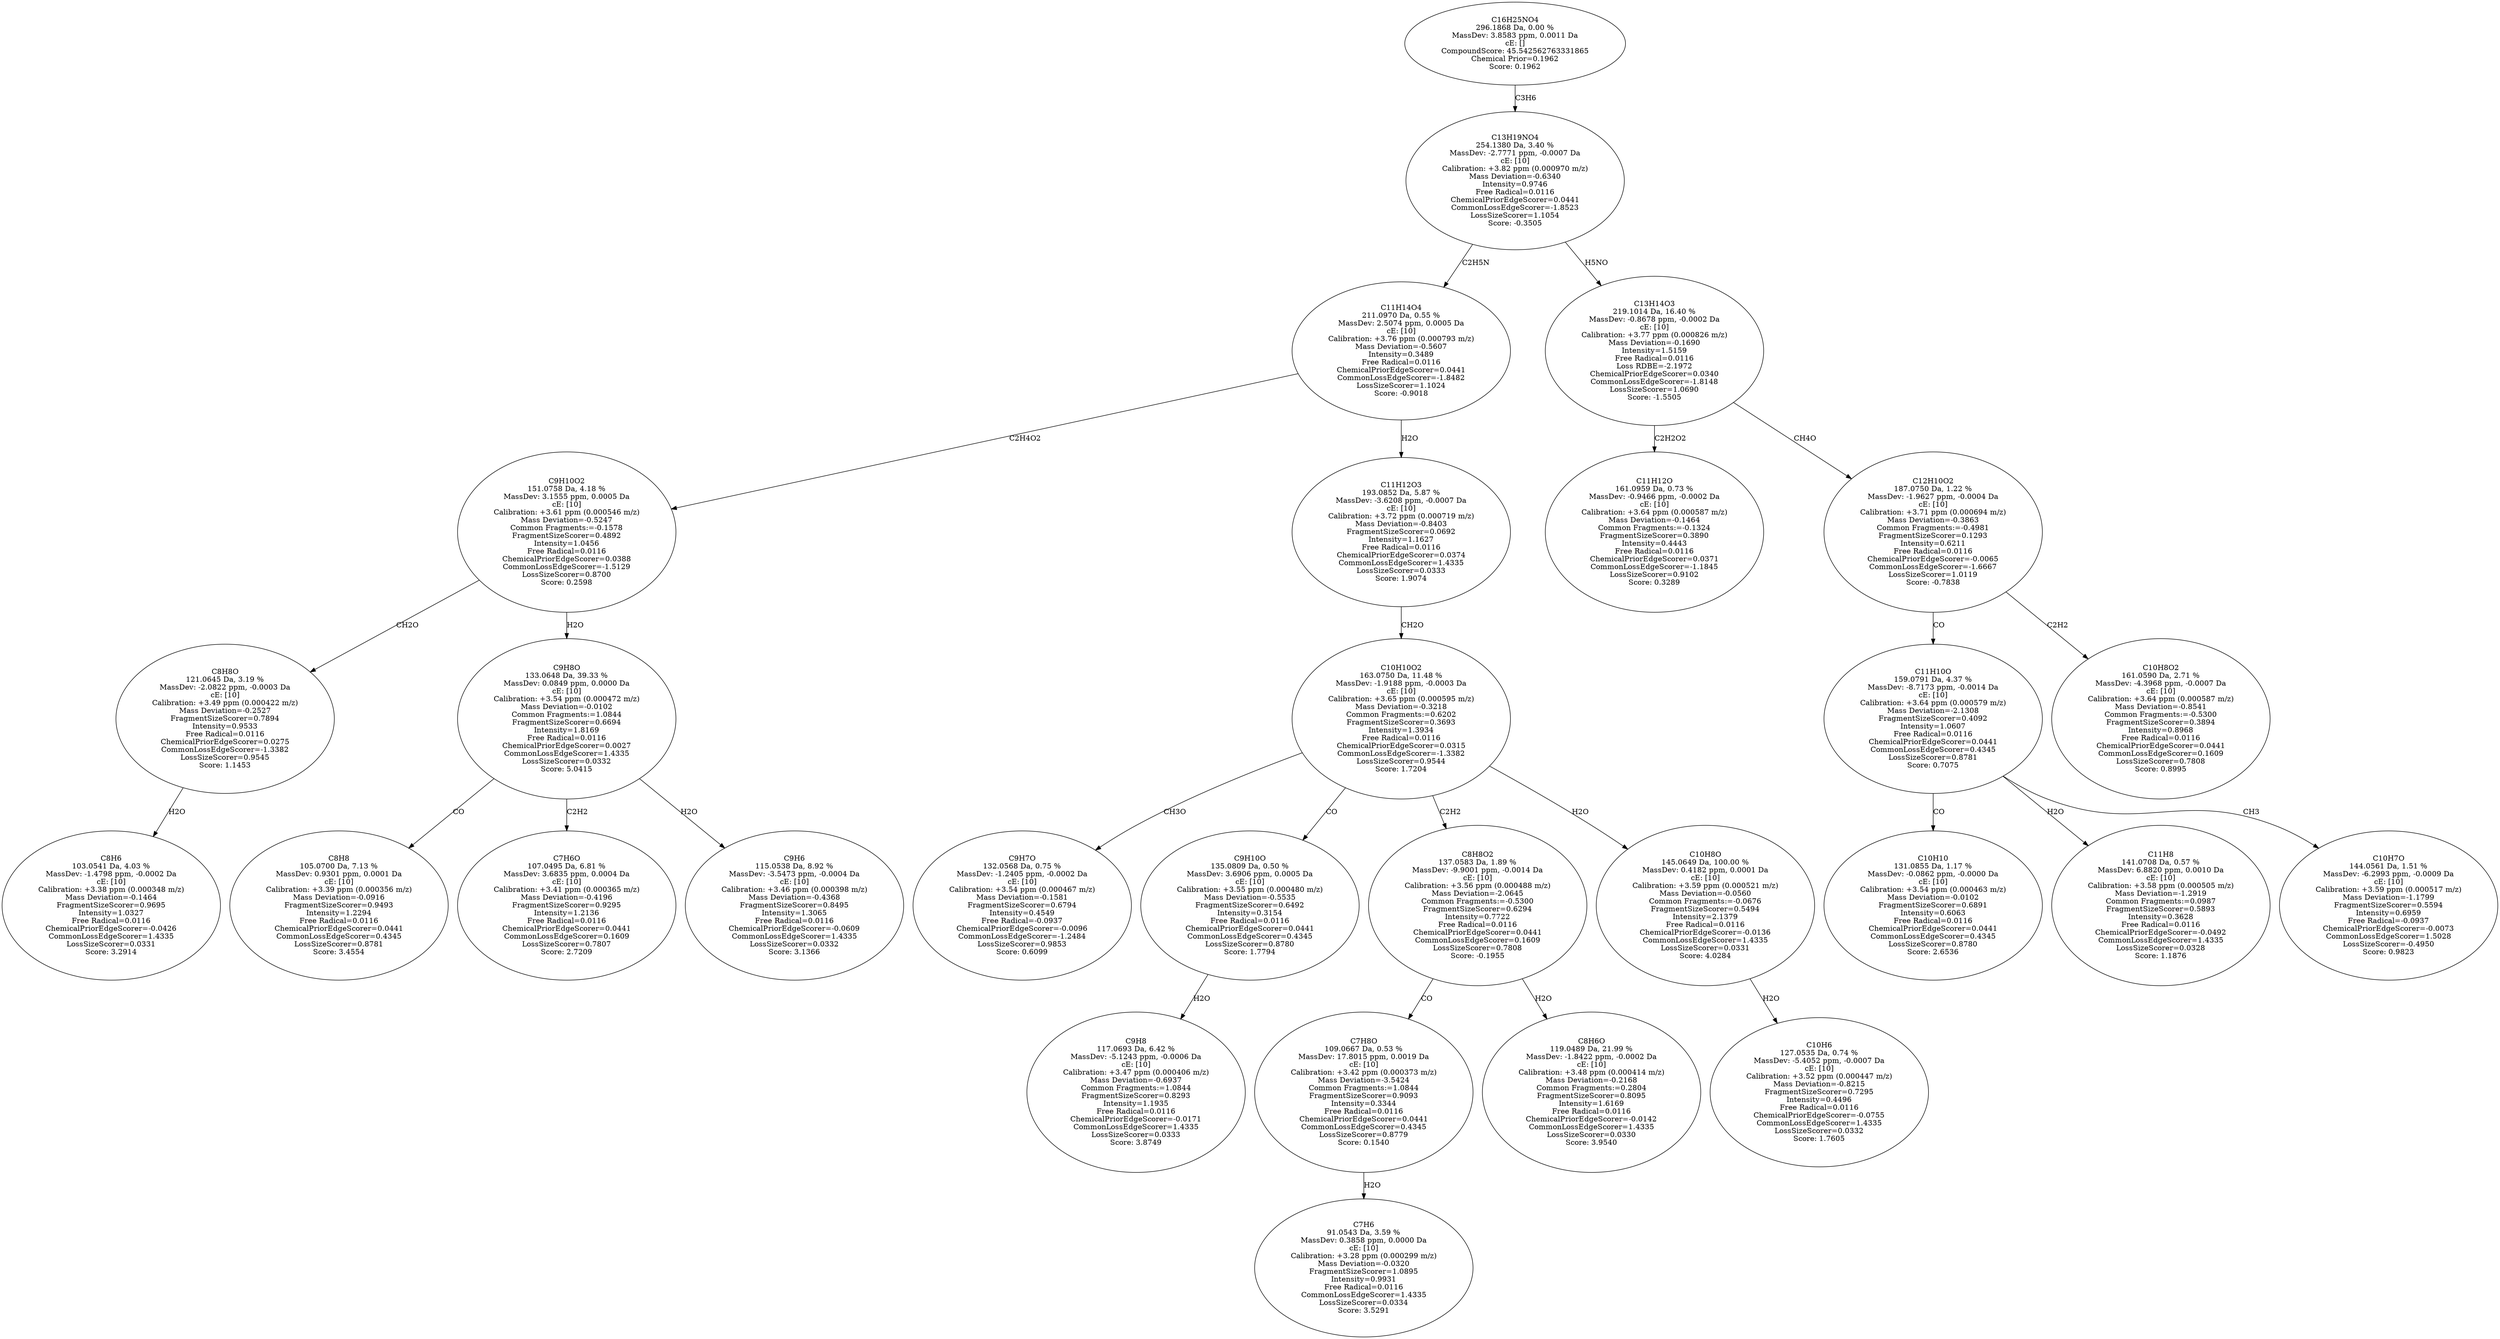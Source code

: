 strict digraph {
v1 [label="C8H6\n103.0541 Da, 4.03 %\nMassDev: -1.4798 ppm, -0.0002 Da\ncE: [10]\nCalibration: +3.38 ppm (0.000348 m/z)\nMass Deviation=-0.1464\nFragmentSizeScorer=0.9695\nIntensity=1.0327\nFree Radical=0.0116\nChemicalPriorEdgeScorer=-0.0426\nCommonLossEdgeScorer=1.4335\nLossSizeScorer=0.0331\nScore: 3.2914"];
v2 [label="C8H8O\n121.0645 Da, 3.19 %\nMassDev: -2.0822 ppm, -0.0003 Da\ncE: [10]\nCalibration: +3.49 ppm (0.000422 m/z)\nMass Deviation=-0.2527\nFragmentSizeScorer=0.7894\nIntensity=0.9533\nFree Radical=0.0116\nChemicalPriorEdgeScorer=0.0275\nCommonLossEdgeScorer=-1.3382\nLossSizeScorer=0.9545\nScore: 1.1453"];
v3 [label="C8H8\n105.0700 Da, 7.13 %\nMassDev: 0.9301 ppm, 0.0001 Da\ncE: [10]\nCalibration: +3.39 ppm (0.000356 m/z)\nMass Deviation=-0.0916\nFragmentSizeScorer=0.9493\nIntensity=1.2294\nFree Radical=0.0116\nChemicalPriorEdgeScorer=0.0441\nCommonLossEdgeScorer=0.4345\nLossSizeScorer=0.8781\nScore: 3.4554"];
v4 [label="C7H6O\n107.0495 Da, 6.81 %\nMassDev: 3.6835 ppm, 0.0004 Da\ncE: [10]\nCalibration: +3.41 ppm (0.000365 m/z)\nMass Deviation=-0.4196\nFragmentSizeScorer=0.9295\nIntensity=1.2136\nFree Radical=0.0116\nChemicalPriorEdgeScorer=0.0441\nCommonLossEdgeScorer=0.1609\nLossSizeScorer=0.7807\nScore: 2.7209"];
v5 [label="C9H6\n115.0538 Da, 8.92 %\nMassDev: -3.5473 ppm, -0.0004 Da\ncE: [10]\nCalibration: +3.46 ppm (0.000398 m/z)\nMass Deviation=-0.4368\nFragmentSizeScorer=0.8495\nIntensity=1.3065\nFree Radical=0.0116\nChemicalPriorEdgeScorer=-0.0609\nCommonLossEdgeScorer=1.4335\nLossSizeScorer=0.0332\nScore: 3.1366"];
v6 [label="C9H8O\n133.0648 Da, 39.33 %\nMassDev: 0.0849 ppm, 0.0000 Da\ncE: [10]\nCalibration: +3.54 ppm (0.000472 m/z)\nMass Deviation=-0.0102\nCommon Fragments:=1.0844\nFragmentSizeScorer=0.6694\nIntensity=1.8169\nFree Radical=0.0116\nChemicalPriorEdgeScorer=0.0027\nCommonLossEdgeScorer=1.4335\nLossSizeScorer=0.0332\nScore: 5.0415"];
v7 [label="C9H10O2\n151.0758 Da, 4.18 %\nMassDev: 3.1555 ppm, 0.0005 Da\ncE: [10]\nCalibration: +3.61 ppm (0.000546 m/z)\nMass Deviation=-0.5247\nCommon Fragments:=-0.1578\nFragmentSizeScorer=0.4892\nIntensity=1.0456\nFree Radical=0.0116\nChemicalPriorEdgeScorer=0.0388\nCommonLossEdgeScorer=-1.5129\nLossSizeScorer=0.8700\nScore: 0.2598"];
v8 [label="C9H7O\n132.0568 Da, 0.75 %\nMassDev: -1.2405 ppm, -0.0002 Da\ncE: [10]\nCalibration: +3.54 ppm (0.000467 m/z)\nMass Deviation=-0.1581\nFragmentSizeScorer=0.6794\nIntensity=0.4549\nFree Radical=-0.0937\nChemicalPriorEdgeScorer=-0.0096\nCommonLossEdgeScorer=-1.2484\nLossSizeScorer=0.9853\nScore: 0.6099"];
v9 [label="C9H8\n117.0693 Da, 6.42 %\nMassDev: -5.1243 ppm, -0.0006 Da\ncE: [10]\nCalibration: +3.47 ppm (0.000406 m/z)\nMass Deviation=-0.6937\nCommon Fragments:=1.0844\nFragmentSizeScorer=0.8293\nIntensity=1.1935\nFree Radical=0.0116\nChemicalPriorEdgeScorer=-0.0171\nCommonLossEdgeScorer=1.4335\nLossSizeScorer=0.0333\nScore: 3.8749"];
v10 [label="C9H10O\n135.0809 Da, 0.50 %\nMassDev: 3.6906 ppm, 0.0005 Da\ncE: [10]\nCalibration: +3.55 ppm (0.000480 m/z)\nMass Deviation=-0.5535\nFragmentSizeScorer=0.6492\nIntensity=0.3154\nFree Radical=0.0116\nChemicalPriorEdgeScorer=0.0441\nCommonLossEdgeScorer=0.4345\nLossSizeScorer=0.8780\nScore: 1.7794"];
v11 [label="C7H6\n91.0543 Da, 3.59 %\nMassDev: 0.3858 ppm, 0.0000 Da\ncE: [10]\nCalibration: +3.28 ppm (0.000299 m/z)\nMass Deviation=-0.0320\nFragmentSizeScorer=1.0895\nIntensity=0.9931\nFree Radical=0.0116\nCommonLossEdgeScorer=1.4335\nLossSizeScorer=0.0334\nScore: 3.5291"];
v12 [label="C7H8O\n109.0667 Da, 0.53 %\nMassDev: 17.8015 ppm, 0.0019 Da\ncE: [10]\nCalibration: +3.42 ppm (0.000373 m/z)\nMass Deviation=-3.5424\nCommon Fragments:=1.0844\nFragmentSizeScorer=0.9093\nIntensity=0.3344\nFree Radical=0.0116\nChemicalPriorEdgeScorer=0.0441\nCommonLossEdgeScorer=0.4345\nLossSizeScorer=0.8779\nScore: 0.1540"];
v13 [label="C8H6O\n119.0489 Da, 21.99 %\nMassDev: -1.8422 ppm, -0.0002 Da\ncE: [10]\nCalibration: +3.48 ppm (0.000414 m/z)\nMass Deviation=-0.2168\nCommon Fragments:=0.2804\nFragmentSizeScorer=0.8095\nIntensity=1.6169\nFree Radical=0.0116\nChemicalPriorEdgeScorer=-0.0142\nCommonLossEdgeScorer=1.4335\nLossSizeScorer=0.0330\nScore: 3.9540"];
v14 [label="C8H8O2\n137.0583 Da, 1.89 %\nMassDev: -9.9001 ppm, -0.0014 Da\ncE: [10]\nCalibration: +3.56 ppm (0.000488 m/z)\nMass Deviation=-2.0645\nCommon Fragments:=-0.5300\nFragmentSizeScorer=0.6294\nIntensity=0.7722\nFree Radical=0.0116\nChemicalPriorEdgeScorer=0.0441\nCommonLossEdgeScorer=0.1609\nLossSizeScorer=0.7808\nScore: -0.1955"];
v15 [label="C10H6\n127.0535 Da, 0.74 %\nMassDev: -5.4052 ppm, -0.0007 Da\ncE: [10]\nCalibration: +3.52 ppm (0.000447 m/z)\nMass Deviation=-0.8215\nFragmentSizeScorer=0.7295\nIntensity=0.4496\nFree Radical=0.0116\nChemicalPriorEdgeScorer=-0.0755\nCommonLossEdgeScorer=1.4335\nLossSizeScorer=0.0332\nScore: 1.7605"];
v16 [label="C10H8O\n145.0649 Da, 100.00 %\nMassDev: 0.4182 ppm, 0.0001 Da\ncE: [10]\nCalibration: +3.59 ppm (0.000521 m/z)\nMass Deviation=-0.0560\nCommon Fragments:=-0.0676\nFragmentSizeScorer=0.5494\nIntensity=2.1379\nFree Radical=0.0116\nChemicalPriorEdgeScorer=-0.0136\nCommonLossEdgeScorer=1.4335\nLossSizeScorer=0.0331\nScore: 4.0284"];
v17 [label="C10H10O2\n163.0750 Da, 11.48 %\nMassDev: -1.9188 ppm, -0.0003 Da\ncE: [10]\nCalibration: +3.65 ppm (0.000595 m/z)\nMass Deviation=-0.3218\nCommon Fragments:=0.6202\nFragmentSizeScorer=0.3693\nIntensity=1.3934\nFree Radical=0.0116\nChemicalPriorEdgeScorer=0.0315\nCommonLossEdgeScorer=-1.3382\nLossSizeScorer=0.9544\nScore: 1.7204"];
v18 [label="C11H12O3\n193.0852 Da, 5.87 %\nMassDev: -3.6208 ppm, -0.0007 Da\ncE: [10]\nCalibration: +3.72 ppm (0.000719 m/z)\nMass Deviation=-0.8403\nFragmentSizeScorer=0.0692\nIntensity=1.1627\nFree Radical=0.0116\nChemicalPriorEdgeScorer=0.0374\nCommonLossEdgeScorer=1.4335\nLossSizeScorer=0.0333\nScore: 1.9074"];
v19 [label="C11H14O4\n211.0970 Da, 0.55 %\nMassDev: 2.5074 ppm, 0.0005 Da\ncE: [10]\nCalibration: +3.76 ppm (0.000793 m/z)\nMass Deviation=-0.5607\nIntensity=0.3489\nFree Radical=0.0116\nChemicalPriorEdgeScorer=0.0441\nCommonLossEdgeScorer=-1.8482\nLossSizeScorer=1.1024\nScore: -0.9018"];
v20 [label="C11H12O\n161.0959 Da, 0.73 %\nMassDev: -0.9466 ppm, -0.0002 Da\ncE: [10]\nCalibration: +3.64 ppm (0.000587 m/z)\nMass Deviation=-0.1464\nCommon Fragments:=-0.1324\nFragmentSizeScorer=0.3890\nIntensity=0.4443\nFree Radical=0.0116\nChemicalPriorEdgeScorer=0.0371\nCommonLossEdgeScorer=-1.1845\nLossSizeScorer=0.9102\nScore: 0.3289"];
v21 [label="C10H10\n131.0855 Da, 1.17 %\nMassDev: -0.0862 ppm, -0.0000 Da\ncE: [10]\nCalibration: +3.54 ppm (0.000463 m/z)\nMass Deviation=-0.0102\nFragmentSizeScorer=0.6891\nIntensity=0.6063\nFree Radical=0.0116\nChemicalPriorEdgeScorer=0.0441\nCommonLossEdgeScorer=0.4345\nLossSizeScorer=0.8780\nScore: 2.6536"];
v22 [label="C11H8\n141.0708 Da, 0.57 %\nMassDev: 6.8820 ppm, 0.0010 Da\ncE: [10]\nCalibration: +3.58 ppm (0.000505 m/z)\nMass Deviation=-1.2919\nCommon Fragments:=0.0987\nFragmentSizeScorer=0.5893\nIntensity=0.3628\nFree Radical=0.0116\nChemicalPriorEdgeScorer=-0.0492\nCommonLossEdgeScorer=1.4335\nLossSizeScorer=0.0328\nScore: 1.1876"];
v23 [label="C10H7O\n144.0561 Da, 1.51 %\nMassDev: -6.2993 ppm, -0.0009 Da\ncE: [10]\nCalibration: +3.59 ppm (0.000517 m/z)\nMass Deviation=-1.1799\nFragmentSizeScorer=0.5594\nIntensity=0.6959\nFree Radical=-0.0937\nChemicalPriorEdgeScorer=-0.0073\nCommonLossEdgeScorer=1.5028\nLossSizeScorer=-0.4950\nScore: 0.9823"];
v24 [label="C11H10O\n159.0791 Da, 4.37 %\nMassDev: -8.7173 ppm, -0.0014 Da\ncE: [10]\nCalibration: +3.64 ppm (0.000579 m/z)\nMass Deviation=-2.1308\nFragmentSizeScorer=0.4092\nIntensity=1.0607\nFree Radical=0.0116\nChemicalPriorEdgeScorer=0.0441\nCommonLossEdgeScorer=0.4345\nLossSizeScorer=0.8781\nScore: 0.7075"];
v25 [label="C10H8O2\n161.0590 Da, 2.71 %\nMassDev: -4.3968 ppm, -0.0007 Da\ncE: [10]\nCalibration: +3.64 ppm (0.000587 m/z)\nMass Deviation=-0.8541\nCommon Fragments:=-0.5300\nFragmentSizeScorer=0.3894\nIntensity=0.8968\nFree Radical=0.0116\nChemicalPriorEdgeScorer=0.0441\nCommonLossEdgeScorer=0.1609\nLossSizeScorer=0.7808\nScore: 0.8995"];
v26 [label="C12H10O2\n187.0750 Da, 1.22 %\nMassDev: -1.9627 ppm, -0.0004 Da\ncE: [10]\nCalibration: +3.71 ppm (0.000694 m/z)\nMass Deviation=-0.3863\nCommon Fragments:=-0.4981\nFragmentSizeScorer=0.1293\nIntensity=0.6211\nFree Radical=0.0116\nChemicalPriorEdgeScorer=-0.0065\nCommonLossEdgeScorer=-1.6667\nLossSizeScorer=1.0119\nScore: -0.7838"];
v27 [label="C13H14O3\n219.1014 Da, 16.40 %\nMassDev: -0.8678 ppm, -0.0002 Da\ncE: [10]\nCalibration: +3.77 ppm (0.000826 m/z)\nMass Deviation=-0.1690\nIntensity=1.5159\nFree Radical=0.0116\nLoss RDBE=-2.1972\nChemicalPriorEdgeScorer=0.0340\nCommonLossEdgeScorer=-1.8148\nLossSizeScorer=1.0690\nScore: -1.5505"];
v28 [label="C13H19NO4\n254.1380 Da, 3.40 %\nMassDev: -2.7771 ppm, -0.0007 Da\ncE: [10]\nCalibration: +3.82 ppm (0.000970 m/z)\nMass Deviation=-0.6340\nIntensity=0.9746\nFree Radical=0.0116\nChemicalPriorEdgeScorer=0.0441\nCommonLossEdgeScorer=-1.8523\nLossSizeScorer=1.1054\nScore: -0.3505"];
v29 [label="C16H25NO4\n296.1868 Da, 0.00 %\nMassDev: 3.8583 ppm, 0.0011 Da\ncE: []\nCompoundScore: 45.542562763331865\nChemical Prior=0.1962\nScore: 0.1962"];
v2 -> v1 [label="H2O"];
v7 -> v2 [label="CH2O"];
v6 -> v3 [label="CO"];
v6 -> v4 [label="C2H2"];
v6 -> v5 [label="H2O"];
v7 -> v6 [label="H2O"];
v19 -> v7 [label="C2H4O2"];
v17 -> v8 [label="CH3O"];
v10 -> v9 [label="H2O"];
v17 -> v10 [label="CO"];
v12 -> v11 [label="H2O"];
v14 -> v12 [label="CO"];
v14 -> v13 [label="H2O"];
v17 -> v14 [label="C2H2"];
v16 -> v15 [label="H2O"];
v17 -> v16 [label="H2O"];
v18 -> v17 [label="CH2O"];
v19 -> v18 [label="H2O"];
v28 -> v19 [label="C2H5N"];
v27 -> v20 [label="C2H2O2"];
v24 -> v21 [label="CO"];
v24 -> v22 [label="H2O"];
v24 -> v23 [label="CH3"];
v26 -> v24 [label="CO"];
v26 -> v25 [label="C2H2"];
v27 -> v26 [label="CH4O"];
v28 -> v27 [label="H5NO"];
v29 -> v28 [label="C3H6"];
}
